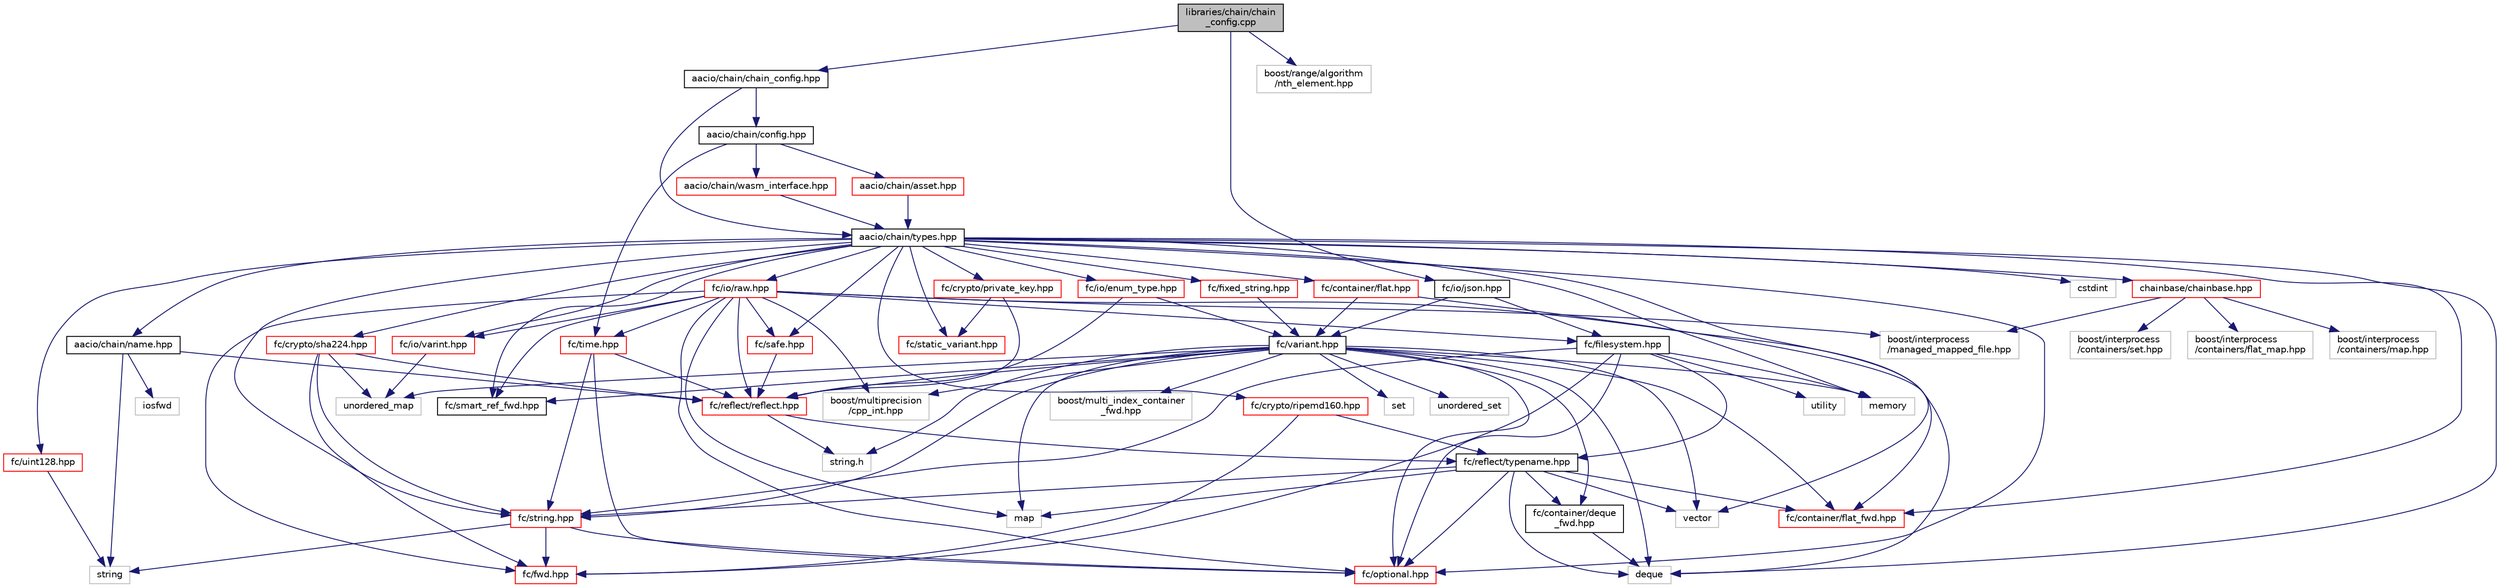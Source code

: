digraph "libraries/chain/chain_config.cpp"
{
  edge [fontname="Helvetica",fontsize="10",labelfontname="Helvetica",labelfontsize="10"];
  node [fontname="Helvetica",fontsize="10",shape=record];
  Node0 [label="libraries/chain/chain\l_config.cpp",height=0.2,width=0.4,color="black", fillcolor="grey75", style="filled", fontcolor="black"];
  Node0 -> Node1 [color="midnightblue",fontsize="10",style="solid",fontname="Helvetica"];
  Node1 [label="aacio/chain/chain_config.hpp",height=0.2,width=0.4,color="black", fillcolor="white", style="filled",URL="$chain__config_8hpp.html"];
  Node1 -> Node2 [color="midnightblue",fontsize="10",style="solid",fontname="Helvetica"];
  Node2 [label="aacio/chain/types.hpp",height=0.2,width=0.4,color="black", fillcolor="white", style="filled",URL="$libraries_2chain_2include_2aacio_2chain_2types_8hpp.html"];
  Node2 -> Node3 [color="midnightblue",fontsize="10",style="solid",fontname="Helvetica"];
  Node3 [label="aacio/chain/name.hpp",height=0.2,width=0.4,color="black", fillcolor="white", style="filled",URL="$name_8hpp_source.html"];
  Node3 -> Node4 [color="midnightblue",fontsize="10",style="solid",fontname="Helvetica"];
  Node4 [label="string",height=0.2,width=0.4,color="grey75", fillcolor="white", style="filled"];
  Node3 -> Node5 [color="midnightblue",fontsize="10",style="solid",fontname="Helvetica"];
  Node5 [label="fc/reflect/reflect.hpp",height=0.2,width=0.4,color="red", fillcolor="white", style="filled",URL="$libraries_2fc_2include_2fc_2reflect_2reflect_8hpp_source.html"];
  Node5 -> Node17 [color="midnightblue",fontsize="10",style="solid",fontname="Helvetica"];
  Node17 [label="string.h",height=0.2,width=0.4,color="grey75", fillcolor="white", style="filled"];
  Node5 -> Node18 [color="midnightblue",fontsize="10",style="solid",fontname="Helvetica"];
  Node18 [label="fc/reflect/typename.hpp",height=0.2,width=0.4,color="black", fillcolor="white", style="filled",URL="$typename_8hpp_source.html"];
  Node18 -> Node19 [color="midnightblue",fontsize="10",style="solid",fontname="Helvetica"];
  Node19 [label="deque",height=0.2,width=0.4,color="grey75", fillcolor="white", style="filled"];
  Node18 -> Node20 [color="midnightblue",fontsize="10",style="solid",fontname="Helvetica"];
  Node20 [label="map",height=0.2,width=0.4,color="grey75", fillcolor="white", style="filled"];
  Node18 -> Node10 [color="midnightblue",fontsize="10",style="solid",fontname="Helvetica"];
  Node10 [label="vector",height=0.2,width=0.4,color="grey75", fillcolor="white", style="filled"];
  Node18 -> Node21 [color="midnightblue",fontsize="10",style="solid",fontname="Helvetica"];
  Node21 [label="fc/string.hpp",height=0.2,width=0.4,color="red", fillcolor="white", style="filled",URL="$string_8hpp_source.html"];
  Node21 -> Node22 [color="midnightblue",fontsize="10",style="solid",fontname="Helvetica"];
  Node22 [label="fc/fwd.hpp",height=0.2,width=0.4,color="red", fillcolor="white", style="filled",URL="$fwd_8hpp_source.html"];
  Node21 -> Node24 [color="midnightblue",fontsize="10",style="solid",fontname="Helvetica"];
  Node24 [label="fc/optional.hpp",height=0.2,width=0.4,color="red", fillcolor="white", style="filled",URL="$libraries_2fc_2include_2fc_2optional_8hpp_source.html"];
  Node21 -> Node4 [color="midnightblue",fontsize="10",style="solid",fontname="Helvetica"];
  Node18 -> Node24 [color="midnightblue",fontsize="10",style="solid",fontname="Helvetica"];
  Node18 -> Node27 [color="midnightblue",fontsize="10",style="solid",fontname="Helvetica"];
  Node27 [label="fc/container/flat_fwd.hpp",height=0.2,width=0.4,color="red", fillcolor="white", style="filled",URL="$flat__fwd_8hpp_source.html"];
  Node18 -> Node31 [color="midnightblue",fontsize="10",style="solid",fontname="Helvetica"];
  Node31 [label="fc/container/deque\l_fwd.hpp",height=0.2,width=0.4,color="black", fillcolor="white", style="filled",URL="$deque__fwd_8hpp_source.html"];
  Node31 -> Node19 [color="midnightblue",fontsize="10",style="solid",fontname="Helvetica"];
  Node3 -> Node32 [color="midnightblue",fontsize="10",style="solid",fontname="Helvetica"];
  Node32 [label="iosfwd",height=0.2,width=0.4,color="grey75", fillcolor="white", style="filled"];
  Node2 -> Node33 [color="midnightblue",fontsize="10",style="solid",fontname="Helvetica"];
  Node33 [label="chainbase/chainbase.hpp",height=0.2,width=0.4,color="red", fillcolor="white", style="filled",URL="$chainbase_8hpp_source.html"];
  Node33 -> Node34 [color="midnightblue",fontsize="10",style="solid",fontname="Helvetica"];
  Node34 [label="boost/interprocess\l/managed_mapped_file.hpp",height=0.2,width=0.4,color="grey75", fillcolor="white", style="filled"];
  Node33 -> Node35 [color="midnightblue",fontsize="10",style="solid",fontname="Helvetica"];
  Node35 [label="boost/interprocess\l/containers/map.hpp",height=0.2,width=0.4,color="grey75", fillcolor="white", style="filled"];
  Node33 -> Node36 [color="midnightblue",fontsize="10",style="solid",fontname="Helvetica"];
  Node36 [label="boost/interprocess\l/containers/set.hpp",height=0.2,width=0.4,color="grey75", fillcolor="white", style="filled"];
  Node33 -> Node37 [color="midnightblue",fontsize="10",style="solid",fontname="Helvetica"];
  Node37 [label="boost/interprocess\l/containers/flat_map.hpp",height=0.2,width=0.4,color="grey75", fillcolor="white", style="filled"];
  Node2 -> Node27 [color="midnightblue",fontsize="10",style="solid",fontname="Helvetica"];
  Node2 -> Node57 [color="midnightblue",fontsize="10",style="solid",fontname="Helvetica"];
  Node57 [label="fc/io/varint.hpp",height=0.2,width=0.4,color="red", fillcolor="white", style="filled",URL="$libraries_2fc_2include_2fc_2io_2varint_8hpp_source.html"];
  Node57 -> Node58 [color="midnightblue",fontsize="10",style="solid",fontname="Helvetica"];
  Node58 [label="unordered_map",height=0.2,width=0.4,color="grey75", fillcolor="white", style="filled"];
  Node2 -> Node59 [color="midnightblue",fontsize="10",style="solid",fontname="Helvetica"];
  Node59 [label="fc/io/enum_type.hpp",height=0.2,width=0.4,color="red", fillcolor="white", style="filled",URL="$enum__type_8hpp_source.html"];
  Node59 -> Node5 [color="midnightblue",fontsize="10",style="solid",fontname="Helvetica"];
  Node59 -> Node63 [color="midnightblue",fontsize="10",style="solid",fontname="Helvetica"];
  Node63 [label="fc/variant.hpp",height=0.2,width=0.4,color="black", fillcolor="white", style="filled",URL="$variant_8hpp_source.html"];
  Node63 -> Node19 [color="midnightblue",fontsize="10",style="solid",fontname="Helvetica"];
  Node63 -> Node20 [color="midnightblue",fontsize="10",style="solid",fontname="Helvetica"];
  Node63 -> Node64 [color="midnightblue",fontsize="10",style="solid",fontname="Helvetica"];
  Node64 [label="memory",height=0.2,width=0.4,color="grey75", fillcolor="white", style="filled"];
  Node63 -> Node65 [color="midnightblue",fontsize="10",style="solid",fontname="Helvetica"];
  Node65 [label="set",height=0.2,width=0.4,color="grey75", fillcolor="white", style="filled"];
  Node63 -> Node58 [color="midnightblue",fontsize="10",style="solid",fontname="Helvetica"];
  Node63 -> Node66 [color="midnightblue",fontsize="10",style="solid",fontname="Helvetica"];
  Node66 [label="unordered_set",height=0.2,width=0.4,color="grey75", fillcolor="white", style="filled"];
  Node63 -> Node10 [color="midnightblue",fontsize="10",style="solid",fontname="Helvetica"];
  Node63 -> Node17 [color="midnightblue",fontsize="10",style="solid",fontname="Helvetica"];
  Node63 -> Node24 [color="midnightblue",fontsize="10",style="solid",fontname="Helvetica"];
  Node63 -> Node21 [color="midnightblue",fontsize="10",style="solid",fontname="Helvetica"];
  Node63 -> Node31 [color="midnightblue",fontsize="10",style="solid",fontname="Helvetica"];
  Node63 -> Node27 [color="midnightblue",fontsize="10",style="solid",fontname="Helvetica"];
  Node63 -> Node67 [color="midnightblue",fontsize="10",style="solid",fontname="Helvetica"];
  Node67 [label="fc/smart_ref_fwd.hpp",height=0.2,width=0.4,color="black", fillcolor="white", style="filled",URL="$smart__ref__fwd_8hpp_source.html"];
  Node63 -> Node68 [color="midnightblue",fontsize="10",style="solid",fontname="Helvetica"];
  Node68 [label="boost/multi_index_container\l_fwd.hpp",height=0.2,width=0.4,color="grey75", fillcolor="white", style="filled"];
  Node63 -> Node69 [color="midnightblue",fontsize="10",style="solid",fontname="Helvetica"];
  Node69 [label="boost/multiprecision\l/cpp_int.hpp",height=0.2,width=0.4,color="grey75", fillcolor="white", style="filled"];
  Node63 -> Node5 [color="midnightblue",fontsize="10",style="solid",fontname="Helvetica"];
  Node2 -> Node86 [color="midnightblue",fontsize="10",style="solid",fontname="Helvetica"];
  Node86 [label="fc/crypto/sha224.hpp",height=0.2,width=0.4,color="red", fillcolor="white", style="filled",URL="$sha224_8hpp_source.html"];
  Node86 -> Node58 [color="midnightblue",fontsize="10",style="solid",fontname="Helvetica"];
  Node86 -> Node22 [color="midnightblue",fontsize="10",style="solid",fontname="Helvetica"];
  Node86 -> Node21 [color="midnightblue",fontsize="10",style="solid",fontname="Helvetica"];
  Node86 -> Node5 [color="midnightblue",fontsize="10",style="solid",fontname="Helvetica"];
  Node2 -> Node24 [color="midnightblue",fontsize="10",style="solid",fontname="Helvetica"];
  Node2 -> Node73 [color="midnightblue",fontsize="10",style="solid",fontname="Helvetica"];
  Node73 [label="fc/safe.hpp",height=0.2,width=0.4,color="red", fillcolor="white", style="filled",URL="$safe_8hpp_source.html"];
  Node73 -> Node5 [color="midnightblue",fontsize="10",style="solid",fontname="Helvetica"];
  Node2 -> Node87 [color="midnightblue",fontsize="10",style="solid",fontname="Helvetica"];
  Node87 [label="fc/container/flat.hpp",height=0.2,width=0.4,color="red", fillcolor="white", style="filled",URL="$libraries_2fc_2include_2fc_2container_2flat_8hpp_source.html"];
  Node87 -> Node63 [color="midnightblue",fontsize="10",style="solid",fontname="Helvetica"];
  Node87 -> Node27 [color="midnightblue",fontsize="10",style="solid",fontname="Helvetica"];
  Node2 -> Node21 [color="midnightblue",fontsize="10",style="solid",fontname="Helvetica"];
  Node2 -> Node88 [color="midnightblue",fontsize="10",style="solid",fontname="Helvetica"];
  Node88 [label="fc/io/raw.hpp",height=0.2,width=0.4,color="red", fillcolor="white", style="filled",URL="$raw_8hpp_source.html"];
  Node88 -> Node5 [color="midnightblue",fontsize="10",style="solid",fontname="Helvetica"];
  Node88 -> Node57 [color="midnightblue",fontsize="10",style="solid",fontname="Helvetica"];
  Node88 -> Node24 [color="midnightblue",fontsize="10",style="solid",fontname="Helvetica"];
  Node88 -> Node22 [color="midnightblue",fontsize="10",style="solid",fontname="Helvetica"];
  Node88 -> Node67 [color="midnightblue",fontsize="10",style="solid",fontname="Helvetica"];
  Node88 -> Node76 [color="midnightblue",fontsize="10",style="solid",fontname="Helvetica"];
  Node76 [label="fc/time.hpp",height=0.2,width=0.4,color="red", fillcolor="white", style="filled",URL="$include_2fc_2time_8hpp_source.html"];
  Node76 -> Node21 [color="midnightblue",fontsize="10",style="solid",fontname="Helvetica"];
  Node76 -> Node24 [color="midnightblue",fontsize="10",style="solid",fontname="Helvetica"];
  Node76 -> Node5 [color="midnightblue",fontsize="10",style="solid",fontname="Helvetica"];
  Node88 -> Node91 [color="midnightblue",fontsize="10",style="solid",fontname="Helvetica"];
  Node91 [label="fc/filesystem.hpp",height=0.2,width=0.4,color="black", fillcolor="white", style="filled",URL="$filesystem_8hpp_source.html"];
  Node91 -> Node72 [color="midnightblue",fontsize="10",style="solid",fontname="Helvetica"];
  Node72 [label="utility",height=0.2,width=0.4,color="grey75", fillcolor="white", style="filled"];
  Node91 -> Node64 [color="midnightblue",fontsize="10",style="solid",fontname="Helvetica"];
  Node91 -> Node21 [color="midnightblue",fontsize="10",style="solid",fontname="Helvetica"];
  Node91 -> Node18 [color="midnightblue",fontsize="10",style="solid",fontname="Helvetica"];
  Node91 -> Node24 [color="midnightblue",fontsize="10",style="solid",fontname="Helvetica"];
  Node91 -> Node22 [color="midnightblue",fontsize="10",style="solid",fontname="Helvetica"];
  Node88 -> Node73 [color="midnightblue",fontsize="10",style="solid",fontname="Helvetica"];
  Node88 -> Node20 [color="midnightblue",fontsize="10",style="solid",fontname="Helvetica"];
  Node88 -> Node19 [color="midnightblue",fontsize="10",style="solid",fontname="Helvetica"];
  Node88 -> Node69 [color="midnightblue",fontsize="10",style="solid",fontname="Helvetica"];
  Node88 -> Node34 [color="midnightblue",fontsize="10",style="solid",fontname="Helvetica"];
  Node2 -> Node93 [color="midnightblue",fontsize="10",style="solid",fontname="Helvetica"];
  Node93 [label="fc/uint128.hpp",height=0.2,width=0.4,color="red", fillcolor="white", style="filled",URL="$uint128_8hpp_source.html"];
  Node93 -> Node4 [color="midnightblue",fontsize="10",style="solid",fontname="Helvetica"];
  Node2 -> Node94 [color="midnightblue",fontsize="10",style="solid",fontname="Helvetica"];
  Node94 [label="fc/static_variant.hpp",height=0.2,width=0.4,color="red", fillcolor="white", style="filled",URL="$static__variant_8hpp_source.html"];
  Node2 -> Node67 [color="midnightblue",fontsize="10",style="solid",fontname="Helvetica"];
  Node2 -> Node95 [color="midnightblue",fontsize="10",style="solid",fontname="Helvetica"];
  Node95 [label="fc/crypto/ripemd160.hpp",height=0.2,width=0.4,color="red", fillcolor="white", style="filled",URL="$ripemd160_8hpp_source.html"];
  Node95 -> Node22 [color="midnightblue",fontsize="10",style="solid",fontname="Helvetica"];
  Node95 -> Node18 [color="midnightblue",fontsize="10",style="solid",fontname="Helvetica"];
  Node2 -> Node96 [color="midnightblue",fontsize="10",style="solid",fontname="Helvetica"];
  Node96 [label="fc/fixed_string.hpp",height=0.2,width=0.4,color="red", fillcolor="white", style="filled",URL="$fixed__string_8hpp_source.html"];
  Node96 -> Node63 [color="midnightblue",fontsize="10",style="solid",fontname="Helvetica"];
  Node2 -> Node97 [color="midnightblue",fontsize="10",style="solid",fontname="Helvetica"];
  Node97 [label="fc/crypto/private_key.hpp",height=0.2,width=0.4,color="red", fillcolor="white", style="filled",URL="$private__key_8hpp_source.html"];
  Node97 -> Node5 [color="midnightblue",fontsize="10",style="solid",fontname="Helvetica"];
  Node97 -> Node94 [color="midnightblue",fontsize="10",style="solid",fontname="Helvetica"];
  Node2 -> Node64 [color="midnightblue",fontsize="10",style="solid",fontname="Helvetica"];
  Node2 -> Node10 [color="midnightblue",fontsize="10",style="solid",fontname="Helvetica"];
  Node2 -> Node19 [color="midnightblue",fontsize="10",style="solid",fontname="Helvetica"];
  Node2 -> Node120 [color="midnightblue",fontsize="10",style="solid",fontname="Helvetica"];
  Node120 [label="cstdint",height=0.2,width=0.4,color="grey75", fillcolor="white", style="filled"];
  Node1 -> Node121 [color="midnightblue",fontsize="10",style="solid",fontname="Helvetica"];
  Node121 [label="aacio/chain/config.hpp",height=0.2,width=0.4,color="black", fillcolor="white", style="filled",URL="$libraries_2chain_2include_2aacio_2chain_2config_8hpp.html"];
  Node121 -> Node122 [color="midnightblue",fontsize="10",style="solid",fontname="Helvetica"];
  Node122 [label="aacio/chain/asset.hpp",height=0.2,width=0.4,color="red", fillcolor="white", style="filled",URL="$libraries_2chain_2include_2aacio_2chain_2asset_8hpp.html"];
  Node122 -> Node2 [color="midnightblue",fontsize="10",style="solid",fontname="Helvetica"];
  Node121 -> Node124 [color="midnightblue",fontsize="10",style="solid",fontname="Helvetica"];
  Node124 [label="aacio/chain/wasm_interface.hpp",height=0.2,width=0.4,color="red", fillcolor="white", style="filled",URL="$wasm__interface_8hpp_source.html"];
  Node124 -> Node2 [color="midnightblue",fontsize="10",style="solid",fontname="Helvetica"];
  Node121 -> Node76 [color="midnightblue",fontsize="10",style="solid",fontname="Helvetica"];
  Node0 -> Node142 [color="midnightblue",fontsize="10",style="solid",fontname="Helvetica"];
  Node142 [label="boost/range/algorithm\l/nth_element.hpp",height=0.2,width=0.4,color="grey75", fillcolor="white", style="filled"];
  Node0 -> Node143 [color="midnightblue",fontsize="10",style="solid",fontname="Helvetica"];
  Node143 [label="fc/io/json.hpp",height=0.2,width=0.4,color="black", fillcolor="white", style="filled",URL="$json_8hpp_source.html"];
  Node143 -> Node63 [color="midnightblue",fontsize="10",style="solid",fontname="Helvetica"];
  Node143 -> Node91 [color="midnightblue",fontsize="10",style="solid",fontname="Helvetica"];
}
